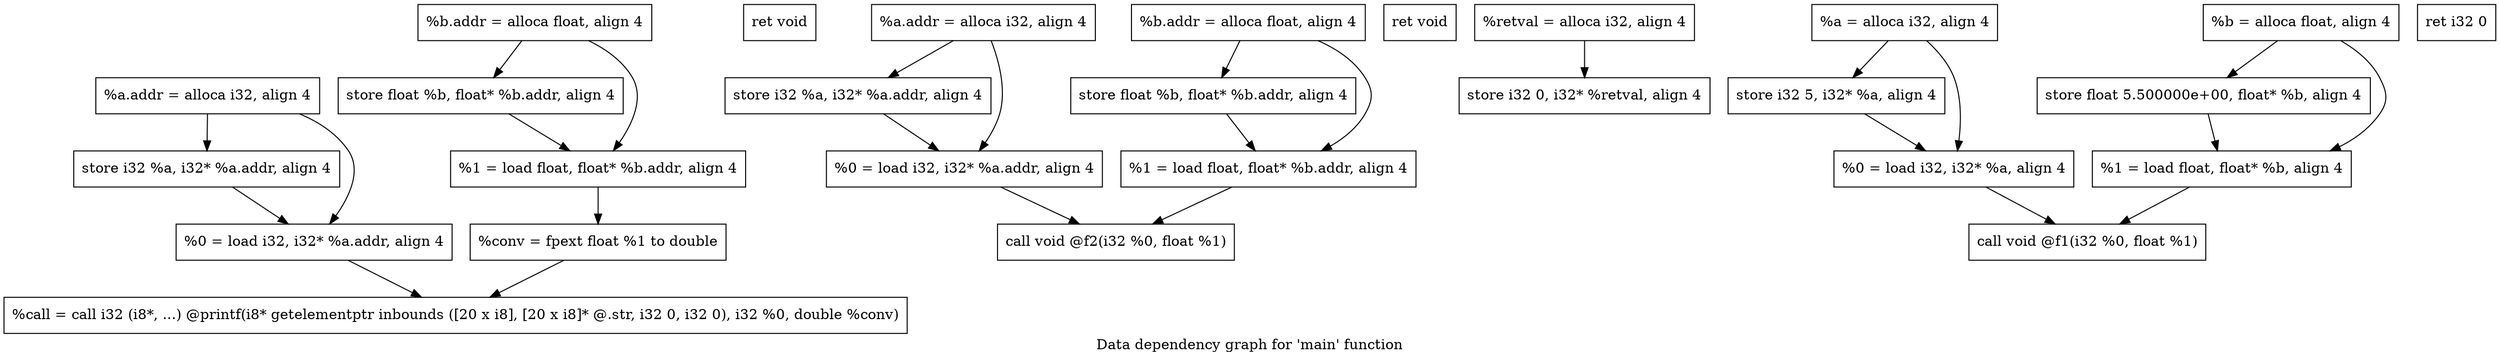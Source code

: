digraph "Data dependency graph for 'main' function" {
	label="Data dependency graph for 'main' function";

	Node0x8aa99d0 [shape=record,label="{  %a.addr = alloca i32, align 4}"];
	Node0x8aa99d0 -> Node0x8aa9af0;
	Node0x8aa99d0 -> Node0x8aa9c00;
	Node0x8aa9a60 [shape=record,label="{  %b.addr = alloca float, align 4}"];
	Node0x8aa9a60 -> Node0x8aa9b90;
	Node0x8aa9a60 -> Node0x8aaaf30;
	Node0x8aa9af0 [shape=record,label="{  store i32 %a, i32* %a.addr, align 4}"];
	Node0x8aa9af0 -> Node0x8aa9c00;
	Node0x8aa9b90 [shape=record,label="{  store float %b, float* %b.addr, align 4}"];
	Node0x8aa9b90 -> Node0x8aaaf30;
	Node0x8aa9c00 [shape=record,label="{  %0 = load i32, i32* %a.addr, align 4}"];
	Node0x8aa9c00 -> Node0x8aab040;
	Node0x8aaaf30 [shape=record,label="{  %1 = load float, float* %b.addr, align 4}"];
	Node0x8aaaf30 -> Node0x8aaafd0;
	Node0x8aaafd0 [shape=record,label="{  %conv = fpext float %1 to double}"];
	Node0x8aaafd0 -> Node0x8aab040;
	Node0x8aab040 [shape=record,label="{  %call = call i32 (i8*, ...) @printf(i8* getelementptr inbounds ([20 x i8], [20 x i8]* @.str, i32 0, i32 0), i32 %0, double %conv)}"];
	Node0x8aab0f0 [shape=record,label="{  ret void}"];
	Node0x8aab2f0 [shape=record,label="{  %a.addr = alloca i32, align 4}"];
	Node0x8aab2f0 -> Node0x8aab3d0;
	Node0x8aab2f0 -> Node0x8aab4f0;
	Node0x8aab360 [shape=record,label="{  %b.addr = alloca float, align 4}"];
	Node0x8aab360 -> Node0x8aab460;
	Node0x8aab360 -> Node0x8aac7c0;
	Node0x8aab3d0 [shape=record,label="{  store i32 %a, i32* %a.addr, align 4}"];
	Node0x8aab3d0 -> Node0x8aab4f0;
	Node0x8aab460 [shape=record,label="{  store float %b, float* %b.addr, align 4}"];
	Node0x8aab460 -> Node0x8aac7c0;
	Node0x8aab4f0 [shape=record,label="{  %0 = load i32, i32* %a.addr, align 4}"];
	Node0x8aab4f0 -> Node0x8aac860;
	Node0x8aac7c0 [shape=record,label="{  %1 = load float, float* %b.addr, align 4}"];
	Node0x8aac7c0 -> Node0x8aac860;
	Node0x8aac860 [shape=record,label="{  call void @f2(i32 %0, float %1)}"];
	Node0x8aac8f0 [shape=record,label="{  ret void}"];
	Node0x8aac770 [shape=record,label="{  %retval = alloca i32, align 4}"];
	Node0x8aac770 -> Node0x8aacb90;
	Node0x8aacab0 [shape=record,label="{  %a = alloca i32, align 4}"];
	Node0x8aacab0 -> Node0x8aacc00;
	Node0x8aacab0 -> Node0x8aacd20;
	Node0x8aacb20 [shape=record,label="{  %b = alloca float, align 4}"];
	Node0x8aacb20 -> Node0x8aacc90;
	Node0x8aacb20 -> Node0x8aa9c70;
	Node0x8aacb90 [shape=record,label="{  store i32 0, i32* %retval, align 4}"];
	Node0x8aacc00 [shape=record,label="{  store i32 5, i32* %a, align 4}"];
	Node0x8aacc00 -> Node0x8aacd20;
	Node0x8aacc90 [shape=record,label="{  store float 5.500000e+00, float* %b, align 4}"];
	Node0x8aacc90 -> Node0x8aa9c70;
	Node0x8aacd20 [shape=record,label="{  %0 = load i32, i32* %a, align 4}"];
	Node0x8aacd20 -> Node0x8aae060;
	Node0x8aa9c70 [shape=record,label="{  %1 = load float, float* %b, align 4}"];
	Node0x8aa9c70 -> Node0x8aae060;
	Node0x8aae060 [shape=record,label="{  call void @f1(i32 %0, float %1)}"];
	Node0x8aae0d0 [shape=record,label="{  ret i32 0}"];
}
